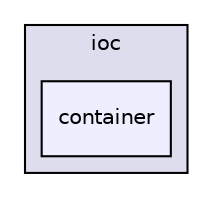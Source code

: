 digraph "src/ioc/container" {
  compound=true
  node [ fontsize="10", fontname="Helvetica"];
  edge [ labelfontsize="10", labelfontname="Helvetica"];
  subgraph clusterdir_132d9c591ce68e492336e5ab1a5b0159 {
    graph [ bgcolor="#ddddee", pencolor="black", label="ioc" fontname="Helvetica", fontsize="10", URL="dir_132d9c591ce68e492336e5ab1a5b0159.html"]
  dir_4b6c8ed3da7975a9205720607b854cb6 [shape=box, label="container", style="filled", fillcolor="#eeeeff", pencolor="black", URL="dir_4b6c8ed3da7975a9205720607b854cb6.html"];
  }
}
